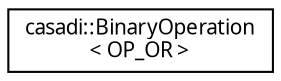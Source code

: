 digraph "Graphical Class Hierarchy"
{
  edge [fontname="FreeSans.ttf",fontsize="10",labelfontname="FreeSans.ttf",labelfontsize="10"];
  node [fontname="FreeSans.ttf",fontsize="10",shape=record];
  rankdir="LR";
  Node1 [label="casadi::BinaryOperation\l\< OP_OR \>",height=0.2,width=0.4,color="black", fillcolor="white", style="filled",URL="$d2/d05/structcasadi_1_1BinaryOperation_3_01OP__OR_01_4.html",tooltip="Logical or. "];
}
